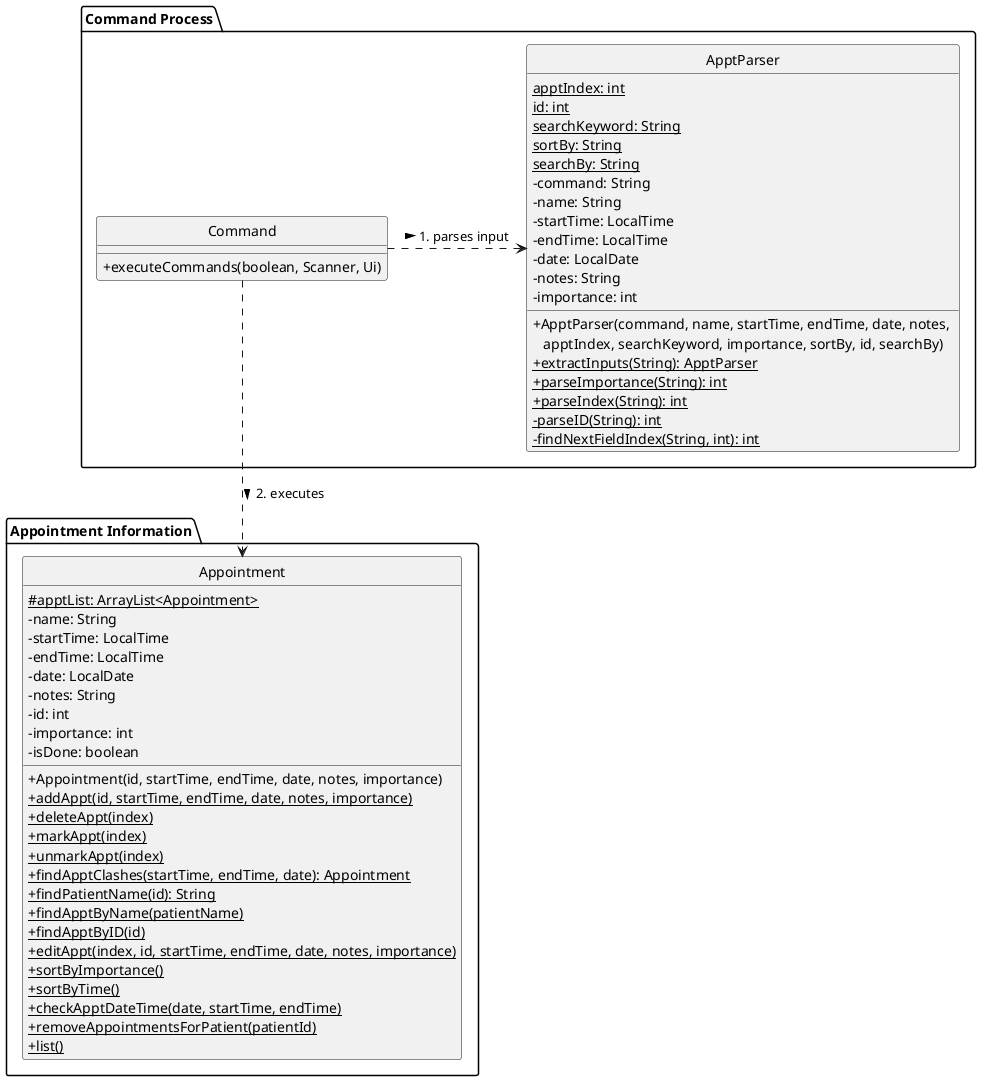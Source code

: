 @startuml

hide circle
skinparam classAttributeIconSize 0

package "Appointment Information" {
  class Appointment {
      #{static} apptList: ArrayList<Appointment>
      -name: String
      -startTime: LocalTime
      -endTime: LocalTime
      -date: LocalDate
      -notes: String
      -id: int
      -importance: int
      -isDone: boolean
      +Appointment(id, startTime, endTime, date, notes, importance)
      +{static} addAppt(id, startTime, endTime, date, notes, importance)
      +{static} deleteAppt(index)
      +{static} markAppt(index)
      +{static} unmarkAppt(index)
      +{static} findApptClashes(startTime, endTime, date): Appointment
      +{static} findPatientName(id): String
      +{static} findApptByName(patientName)
      +{static} findApptByID(id)
      +{static} editAppt(index, id, startTime, endTime, date, notes, importance)
      +{static} sortByImportance()
      +{static} sortByTime()
      +{static} checkApptDateTime(date, startTime, endTime)
      +{static} removeAppointmentsForPatient(patientId)
      +{static} list()
    }
}

package "Command Process" {
  class Command {
    +executeCommands(boolean, Scanner, Ui)
  }

  class ApptParser {
      {static} apptIndex: int
      {static} id: int
      {static} searchKeyword: String
      {static} sortBy: String
      {static} searchBy: String
      -command: String
      -name: String
      -startTime: LocalTime
      -endTime: LocalTime
      -date: LocalDate
      -notes: String
      -importance: int
      +ApptParser(command, name, startTime, endTime, date, notes, \n   apptIndex, searchKeyword, importance, sortBy, id, searchBy)
      +{static} extractInputs(String): ApptParser
      +{static} parseImportance(String): int
      +{static} parseIndex(String): int
      -{static} parseID(String): int
      -{static} findNextFieldIndex(String, int): int
    }

Command .right.> ApptParser : 1. parses input >
Command .down.> Appointment : 2. executes >


@enduml